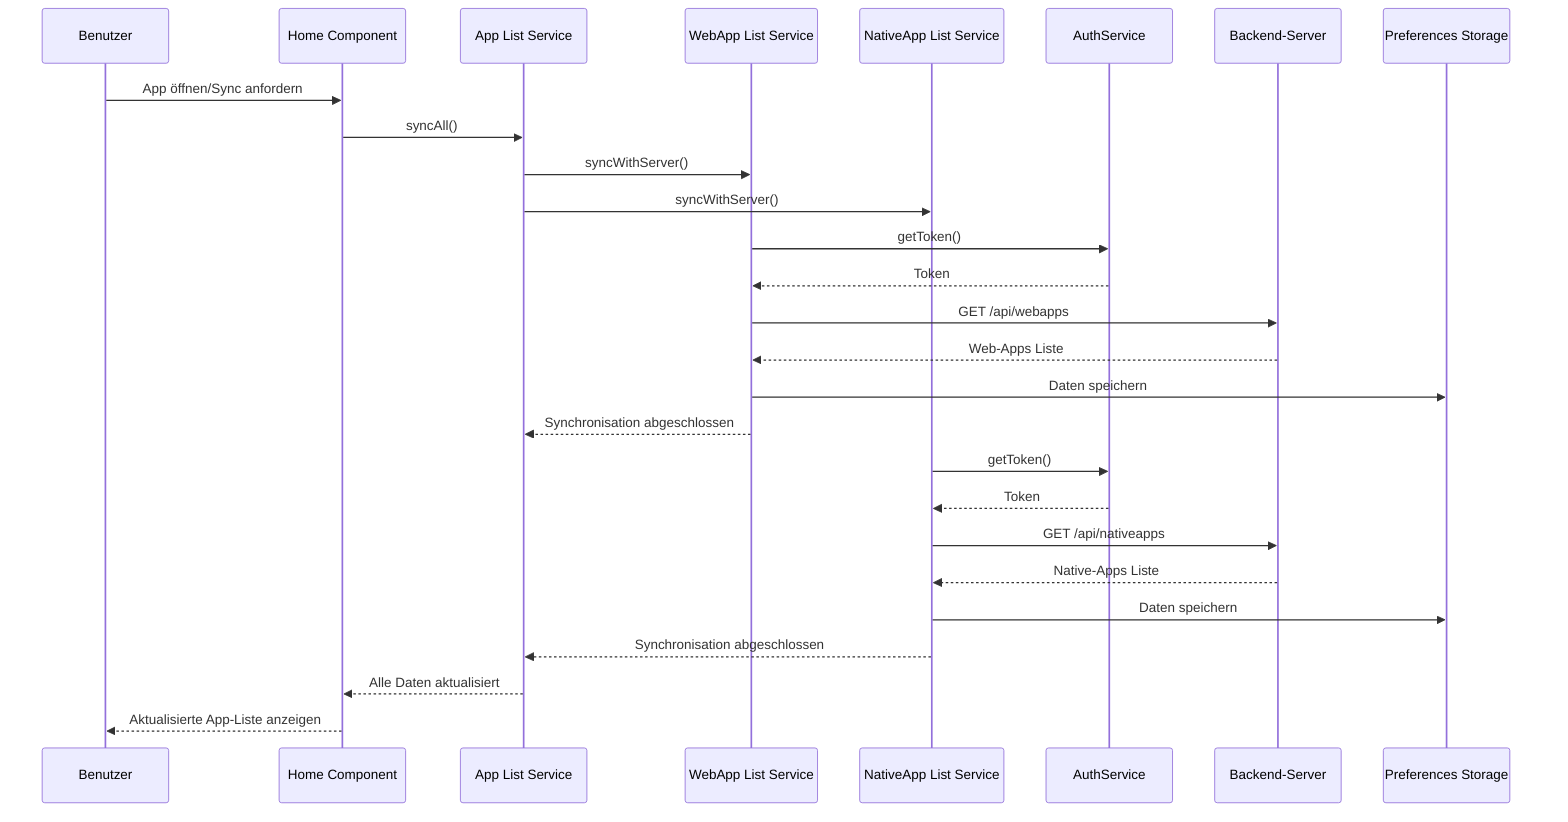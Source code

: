 sequenceDiagram
  participant Benutzer
  participant HomeComp as Home Component
  participant AppListSvc as App List Service
  participant WebAppSvc as WebApp List Service
  participant NativeAppSvc as NativeApp List Service
  participant AuthService
  participant Backend as Backend-Server
  participant Storage as Preferences Storage

  Benutzer->>HomeComp: App öffnen/Sync anfordern
  HomeComp->>AppListSvc: syncAll()
  AppListSvc->>WebAppSvc: syncWithServer()
  AppListSvc->>NativeAppSvc: syncWithServer()

  WebAppSvc->>AuthService: getToken()
  AuthService-->>WebAppSvc: Token
  WebAppSvc->>Backend: GET /api/webapps
  Backend-->>WebAppSvc: Web-Apps Liste
  WebAppSvc->>Storage: Daten speichern
  WebAppSvc-->>AppListSvc: Synchronisation abgeschlossen

  NativeAppSvc->>AuthService: getToken()
  AuthService-->>NativeAppSvc: Token
  NativeAppSvc->>Backend: GET /api/nativeapps
  Backend-->>NativeAppSvc: Native-Apps Liste
  NativeAppSvc->>Storage: Daten speichern
  NativeAppSvc-->>AppListSvc: Synchronisation abgeschlossen

  AppListSvc-->>HomeComp: Alle Daten aktualisiert
  HomeComp-->>Benutzer: Aktualisierte App-Liste anzeigen